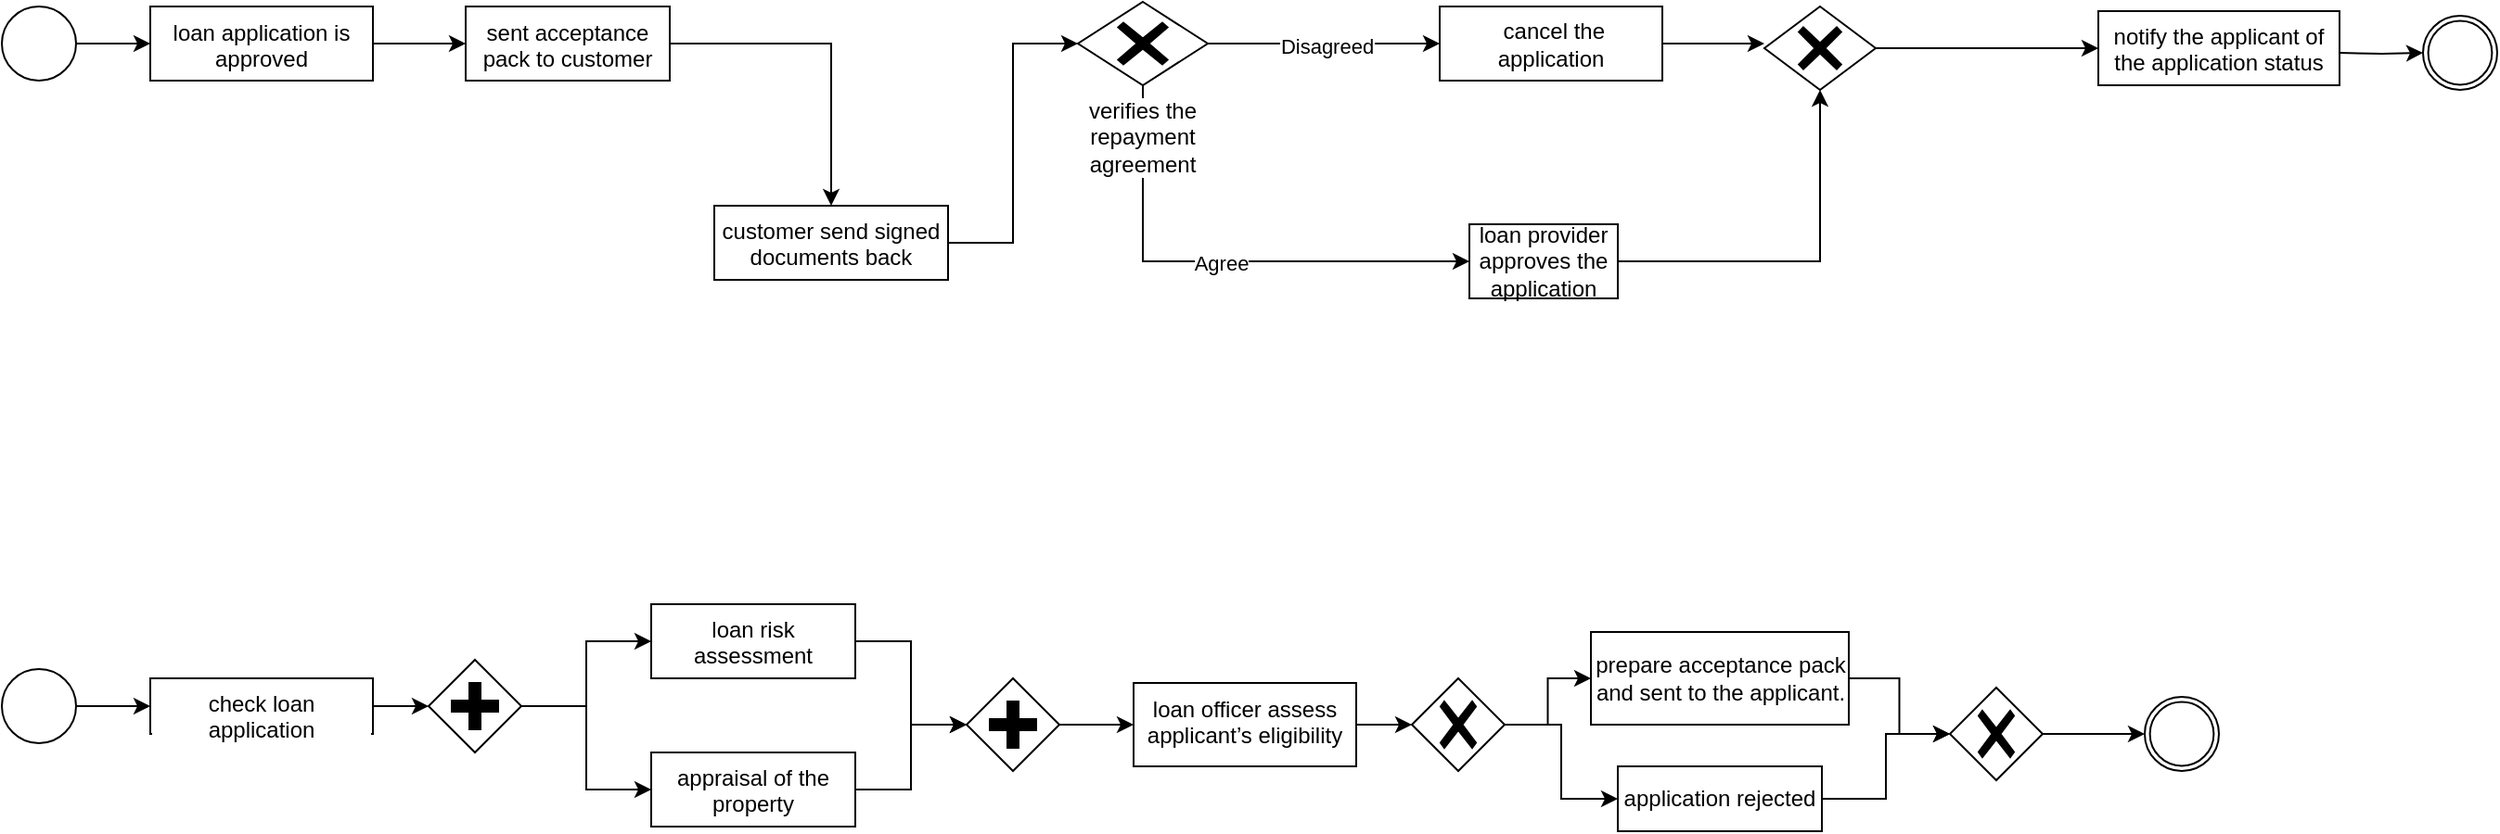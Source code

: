 <mxfile version="22.0.4" type="github">
  <diagram name="第 1 页" id="230re3bSeqJNsvz120OU">
    <mxGraphModel dx="460" dy="315" grid="1" gridSize="10" guides="1" tooltips="1" connect="1" arrows="1" fold="1" page="1" pageScale="1" pageWidth="827" pageHeight="1169" math="0" shadow="0">
      <root>
        <mxCell id="0" />
        <mxCell id="1" parent="0" />
        <mxCell id="_MToJE-PiGv9jwknqY7h-1" value="" style="edgeStyle=orthogonalEdgeStyle;rounded=0;orthogonalLoop=1;jettySize=auto;html=1;" edge="1" parent="1" source="_MToJE-PiGv9jwknqY7h-2" target="_MToJE-PiGv9jwknqY7h-4">
          <mxGeometry relative="1" as="geometry" />
        </mxCell>
        <mxCell id="_MToJE-PiGv9jwknqY7h-2" value="" style="points=[[0.145,0.145,0],[0.5,0,0],[0.855,0.145,0],[1,0.5,0],[0.855,0.855,0],[0.5,1,0],[0.145,0.855,0],[0,0.5,0]];shape=mxgraph.bpmn.event;html=1;verticalLabelPosition=bottom;labelBackgroundColor=#ffffff;verticalAlign=top;align=center;perimeter=ellipsePerimeter;outlineConnect=0;aspect=fixed;outline=standard;symbol=general;" vertex="1" parent="1">
          <mxGeometry x="30" y="302.5" width="40" height="40" as="geometry" />
        </mxCell>
        <mxCell id="_MToJE-PiGv9jwknqY7h-3" value="" style="edgeStyle=orthogonalEdgeStyle;rounded=0;orthogonalLoop=1;jettySize=auto;html=1;" edge="1" parent="1" source="_MToJE-PiGv9jwknqY7h-4" target="_MToJE-PiGv9jwknqY7h-6">
          <mxGeometry relative="1" as="geometry" />
        </mxCell>
        <mxCell id="_MToJE-PiGv9jwknqY7h-4" value="loan application is approved" style="whiteSpace=wrap;html=1;verticalAlign=top;labelBackgroundColor=#ffffff;" vertex="1" parent="1">
          <mxGeometry x="110" y="302.5" width="120" height="40" as="geometry" />
        </mxCell>
        <mxCell id="_MToJE-PiGv9jwknqY7h-5" value="" style="edgeStyle=orthogonalEdgeStyle;rounded=0;orthogonalLoop=1;jettySize=auto;html=1;" edge="1" parent="1" source="_MToJE-PiGv9jwknqY7h-6" target="_MToJE-PiGv9jwknqY7h-8">
          <mxGeometry relative="1" as="geometry" />
        </mxCell>
        <mxCell id="_MToJE-PiGv9jwknqY7h-6" value="sent acceptance pack to customer" style="whiteSpace=wrap;html=1;verticalAlign=top;labelBackgroundColor=#ffffff;" vertex="1" parent="1">
          <mxGeometry x="280" y="302.5" width="110" height="40" as="geometry" />
        </mxCell>
        <mxCell id="_MToJE-PiGv9jwknqY7h-7" value="" style="edgeStyle=orthogonalEdgeStyle;rounded=0;orthogonalLoop=1;jettySize=auto;html=1;entryX=0;entryY=0.5;entryDx=0;entryDy=0;entryPerimeter=0;" edge="1" parent="1" source="_MToJE-PiGv9jwknqY7h-8" target="_MToJE-PiGv9jwknqY7h-17">
          <mxGeometry relative="1" as="geometry">
            <mxPoint x="587.5" y="322.5" as="targetPoint" />
          </mxGeometry>
        </mxCell>
        <mxCell id="_MToJE-PiGv9jwknqY7h-8" value="customer send signed documents back " style="whiteSpace=wrap;html=1;verticalAlign=top;labelBackgroundColor=#ffffff;" vertex="1" parent="1">
          <mxGeometry x="414" y="410" width="126" height="40" as="geometry" />
        </mxCell>
        <mxCell id="_MToJE-PiGv9jwknqY7h-9" style="edgeStyle=orthogonalEdgeStyle;rounded=0;orthogonalLoop=1;jettySize=auto;html=1;entryX=0;entryY=0.5;entryDx=0;entryDy=0;" edge="1" parent="1" source="_MToJE-PiGv9jwknqY7h-10">
          <mxGeometry relative="1" as="geometry">
            <mxPoint x="980" y="322.5" as="targetPoint" />
          </mxGeometry>
        </mxCell>
        <mxCell id="_MToJE-PiGv9jwknqY7h-10" value="&amp;nbsp;cancel the application" style="rounded=0;whiteSpace=wrap;html=1;" vertex="1" parent="1">
          <mxGeometry x="805" y="302.5" width="120" height="40" as="geometry" />
        </mxCell>
        <mxCell id="_MToJE-PiGv9jwknqY7h-45" style="edgeStyle=orthogonalEdgeStyle;rounded=0;orthogonalLoop=1;jettySize=auto;html=1;entryX=0.5;entryY=1;entryDx=0;entryDy=0;" edge="1" parent="1" source="_MToJE-PiGv9jwknqY7h-12" target="_MToJE-PiGv9jwknqY7h-42">
          <mxGeometry relative="1" as="geometry" />
        </mxCell>
        <mxCell id="_MToJE-PiGv9jwknqY7h-12" value="loan provider approves the application" style="rounded=0;whiteSpace=wrap;html=1;" vertex="1" parent="1">
          <mxGeometry x="821" y="420" width="80" height="40" as="geometry" />
        </mxCell>
        <mxCell id="_MToJE-PiGv9jwknqY7h-13" style="edgeStyle=orthogonalEdgeStyle;rounded=0;orthogonalLoop=1;jettySize=auto;html=1;entryX=0;entryY=0.5;entryDx=0;entryDy=0;" edge="1" parent="1" source="_MToJE-PiGv9jwknqY7h-17" target="_MToJE-PiGv9jwknqY7h-10">
          <mxGeometry relative="1" as="geometry" />
        </mxCell>
        <mxCell id="_MToJE-PiGv9jwknqY7h-14" value="Disagreed" style="edgeLabel;html=1;align=center;verticalAlign=middle;resizable=0;points=[];" vertex="1" connectable="0" parent="_MToJE-PiGv9jwknqY7h-13">
          <mxGeometry x="0.016" y="-1" relative="1" as="geometry">
            <mxPoint as="offset" />
          </mxGeometry>
        </mxCell>
        <mxCell id="_MToJE-PiGv9jwknqY7h-15" style="edgeStyle=orthogonalEdgeStyle;rounded=0;orthogonalLoop=1;jettySize=auto;html=1;entryX=0;entryY=0.5;entryDx=0;entryDy=0;exitX=0.5;exitY=1;exitDx=0;exitDy=0;" edge="1" parent="1" source="_MToJE-PiGv9jwknqY7h-17" target="_MToJE-PiGv9jwknqY7h-12">
          <mxGeometry relative="1" as="geometry">
            <mxPoint x="600" y="210" as="targetPoint" />
          </mxGeometry>
        </mxCell>
        <mxCell id="_MToJE-PiGv9jwknqY7h-16" value="Agree" style="edgeLabel;html=1;align=center;verticalAlign=middle;resizable=0;points=[];" vertex="1" connectable="0" parent="_MToJE-PiGv9jwknqY7h-15">
          <mxGeometry x="0.005" y="-1" relative="1" as="geometry">
            <mxPoint x="1" as="offset" />
          </mxGeometry>
        </mxCell>
        <mxCell id="_MToJE-PiGv9jwknqY7h-17" value="verifies the repayment agreement" style="whiteSpace=wrap;html=1;points=[[0.25,0.25,0],[0.5,0,0],[0.75,0.25,0],[1,0.5,0],[0.75,0.75,0],[0.5,1,0],[0.25,0.75,0],[0,0.5,0]];shape=mxgraph.bpmn.gateway2;verticalLabelPosition=bottom;labelBackgroundColor=#ffffff;verticalAlign=top;perimeter=rhombusPerimeter;outlineConnect=0;outline=none;symbol=none;gwType=exclusive;" vertex="1" parent="1">
          <mxGeometry x="610" y="300" width="70" height="45" as="geometry" />
        </mxCell>
        <mxCell id="_MToJE-PiGv9jwknqY7h-18" value="" style="points=[[0.145,0.145,0],[0.5,0,0],[0.855,0.145,0],[1,0.5,0],[0.855,0.855,0],[0.5,1,0],[0.145,0.855,0],[0,0.5,0]];shape=mxgraph.bpmn.event;html=1;verticalLabelPosition=bottom;labelBackgroundColor=#ffffff;verticalAlign=top;align=center;perimeter=ellipsePerimeter;outlineConnect=0;aspect=fixed;outline=throwing;symbol=general;" vertex="1" parent="1">
          <mxGeometry x="1335" y="307.5" width="40" height="40" as="geometry" />
        </mxCell>
        <mxCell id="_MToJE-PiGv9jwknqY7h-37" value="notify the applicant of the application status" style="whiteSpace=wrap;html=1;verticalAlign=top;labelBackgroundColor=#ffffff;" vertex="1" parent="1">
          <mxGeometry x="1160" y="305" width="130" height="40" as="geometry" />
        </mxCell>
        <mxCell id="_MToJE-PiGv9jwknqY7h-41" style="edgeStyle=orthogonalEdgeStyle;rounded=0;orthogonalLoop=1;jettySize=auto;html=1;entryX=0;entryY=0.5;entryDx=0;entryDy=0;entryPerimeter=0;" edge="1" parent="1" target="_MToJE-PiGv9jwknqY7h-18">
          <mxGeometry relative="1" as="geometry">
            <mxPoint x="1290" y="327.5" as="sourcePoint" />
          </mxGeometry>
        </mxCell>
        <mxCell id="_MToJE-PiGv9jwknqY7h-44" value="" style="edgeStyle=orthogonalEdgeStyle;rounded=0;orthogonalLoop=1;jettySize=auto;html=1;" edge="1" parent="1" source="_MToJE-PiGv9jwknqY7h-42" target="_MToJE-PiGv9jwknqY7h-37">
          <mxGeometry relative="1" as="geometry" />
        </mxCell>
        <mxCell id="_MToJE-PiGv9jwknqY7h-42" value="" style="whiteSpace=wrap;html=1;points=[[0.25,0.25,0],[0.5,0,0],[0.75,0.25,0],[1,0.5,0],[0.75,0.75,0],[0.5,1,0],[0.25,0.75,0],[0,0.5,0]];shape=mxgraph.bpmn.gateway2;verticalLabelPosition=bottom;labelBackgroundColor=#ffffff;verticalAlign=top;perimeter=rhombusPerimeter;outlineConnect=0;outline=none;symbol=none;gwType=exclusive;" vertex="1" parent="1">
          <mxGeometry x="980" y="302.5" width="60" height="45" as="geometry" />
        </mxCell>
        <mxCell id="_MToJE-PiGv9jwknqY7h-46" value="" style="edgeStyle=orthogonalEdgeStyle;rounded=0;orthogonalLoop=1;jettySize=auto;html=1;" edge="1" parent="1" source="_MToJE-PiGv9jwknqY7h-47" target="_MToJE-PiGv9jwknqY7h-48">
          <mxGeometry relative="1" as="geometry" />
        </mxCell>
        <mxCell id="_MToJE-PiGv9jwknqY7h-47" value="" style="points=[[0.145,0.145,0],[0.5,0,0],[0.855,0.145,0],[1,0.5,0],[0.855,0.855,0],[0.5,1,0],[0.145,0.855,0],[0,0.5,0]];shape=mxgraph.bpmn.event;html=1;verticalLabelPosition=bottom;labelBackgroundColor=#ffffff;verticalAlign=top;align=center;perimeter=ellipsePerimeter;outlineConnect=0;aspect=fixed;outline=standard;symbol=general;" vertex="1" parent="1">
          <mxGeometry x="30" y="660" width="40" height="40" as="geometry" />
        </mxCell>
        <mxCell id="_MToJE-PiGv9jwknqY7h-48" value="check loan application " style="whiteSpace=wrap;html=1;verticalAlign=top;labelBackgroundColor=#ffffff;" vertex="1" parent="1">
          <mxGeometry x="110" y="665" width="120" height="30" as="geometry" />
        </mxCell>
        <mxCell id="_MToJE-PiGv9jwknqY7h-51" style="edgeStyle=orthogonalEdgeStyle;rounded=0;orthogonalLoop=1;jettySize=auto;html=1;entryX=0;entryY=0.5;entryDx=0;entryDy=0;" edge="1" parent="1" source="_MToJE-PiGv9jwknqY7h-49" target="_MToJE-PiGv9jwknqY7h-53">
          <mxGeometry relative="1" as="geometry">
            <mxPoint x="340.0" y="620.0" as="targetPoint" />
          </mxGeometry>
        </mxCell>
        <mxCell id="_MToJE-PiGv9jwknqY7h-52" style="edgeStyle=orthogonalEdgeStyle;rounded=0;orthogonalLoop=1;jettySize=auto;html=1;entryX=0;entryY=0.5;entryDx=0;entryDy=0;" edge="1" parent="1" source="_MToJE-PiGv9jwknqY7h-49" target="_MToJE-PiGv9jwknqY7h-54">
          <mxGeometry relative="1" as="geometry">
            <mxPoint x="310.0" y="780" as="targetPoint" />
          </mxGeometry>
        </mxCell>
        <mxCell id="_MToJE-PiGv9jwknqY7h-49" value="" style="points=[[0.25,0.25,0],[0.5,0,0],[0.75,0.25,0],[1,0.5,0],[0.75,0.75,0],[0.5,1,0],[0.25,0.75,0],[0,0.5,0]];shape=mxgraph.bpmn.gateway2;html=1;verticalLabelPosition=bottom;labelBackgroundColor=#ffffff;verticalAlign=top;align=center;perimeter=rhombusPerimeter;outlineConnect=0;outline=none;symbol=none;gwType=parallel;" vertex="1" parent="1">
          <mxGeometry x="260" y="655" width="50" height="50" as="geometry" />
        </mxCell>
        <mxCell id="_MToJE-PiGv9jwknqY7h-50" style="edgeStyle=orthogonalEdgeStyle;rounded=0;orthogonalLoop=1;jettySize=auto;html=1;entryX=0;entryY=0.5;entryDx=0;entryDy=0;entryPerimeter=0;" edge="1" parent="1" source="_MToJE-PiGv9jwknqY7h-48" target="_MToJE-PiGv9jwknqY7h-49">
          <mxGeometry relative="1" as="geometry" />
        </mxCell>
        <mxCell id="_MToJE-PiGv9jwknqY7h-53" value="loan risk assessment" style="whiteSpace=wrap;html=1;verticalAlign=top;labelBackgroundColor=#ffffff;" vertex="1" parent="1">
          <mxGeometry x="380" y="625" width="110" height="40" as="geometry" />
        </mxCell>
        <mxCell id="_MToJE-PiGv9jwknqY7h-54" value="appraisal of the property" style="whiteSpace=wrap;html=1;verticalAlign=top;labelBackgroundColor=#ffffff;" vertex="1" parent="1">
          <mxGeometry x="380" y="705" width="110" height="40" as="geometry" />
        </mxCell>
        <mxCell id="_MToJE-PiGv9jwknqY7h-59" style="edgeStyle=orthogonalEdgeStyle;rounded=0;orthogonalLoop=1;jettySize=auto;html=1;" edge="1" parent="1" source="_MToJE-PiGv9jwknqY7h-55" target="_MToJE-PiGv9jwknqY7h-58">
          <mxGeometry relative="1" as="geometry" />
        </mxCell>
        <mxCell id="_MToJE-PiGv9jwknqY7h-55" value="" style="points=[[0.25,0.25,0],[0.5,0,0],[0.75,0.25,0],[1,0.5,0],[0.75,0.75,0],[0.5,1,0],[0.25,0.75,0],[0,0.5,0]];shape=mxgraph.bpmn.gateway2;html=1;verticalLabelPosition=bottom;labelBackgroundColor=#ffffff;verticalAlign=top;align=center;perimeter=rhombusPerimeter;outlineConnect=0;outline=none;symbol=none;gwType=parallel;" vertex="1" parent="1">
          <mxGeometry x="550" y="665" width="50" height="50" as="geometry" />
        </mxCell>
        <mxCell id="_MToJE-PiGv9jwknqY7h-56" style="edgeStyle=orthogonalEdgeStyle;rounded=0;orthogonalLoop=1;jettySize=auto;html=1;entryX=0;entryY=0.5;entryDx=0;entryDy=0;entryPerimeter=0;" edge="1" parent="1" source="_MToJE-PiGv9jwknqY7h-53" target="_MToJE-PiGv9jwknqY7h-55">
          <mxGeometry relative="1" as="geometry" />
        </mxCell>
        <mxCell id="_MToJE-PiGv9jwknqY7h-57" style="edgeStyle=orthogonalEdgeStyle;rounded=0;orthogonalLoop=1;jettySize=auto;html=1;entryX=0;entryY=0.5;entryDx=0;entryDy=0;entryPerimeter=0;" edge="1" parent="1" source="_MToJE-PiGv9jwknqY7h-54" target="_MToJE-PiGv9jwknqY7h-55">
          <mxGeometry relative="1" as="geometry" />
        </mxCell>
        <mxCell id="_MToJE-PiGv9jwknqY7h-61" style="edgeStyle=orthogonalEdgeStyle;rounded=0;orthogonalLoop=1;jettySize=auto;html=1;" edge="1" parent="1" source="_MToJE-PiGv9jwknqY7h-58" target="_MToJE-PiGv9jwknqY7h-60">
          <mxGeometry relative="1" as="geometry" />
        </mxCell>
        <mxCell id="_MToJE-PiGv9jwknqY7h-58" value="loan officer assess &lt;br&gt;applicant’s eligibility" style="whiteSpace=wrap;html=1;verticalAlign=top;labelBackgroundColor=#ffffff;" vertex="1" parent="1">
          <mxGeometry x="640" y="667.5" width="120" height="45" as="geometry" />
        </mxCell>
        <mxCell id="_MToJE-PiGv9jwknqY7h-66" style="edgeStyle=orthogonalEdgeStyle;rounded=0;orthogonalLoop=1;jettySize=auto;html=1;entryX=0;entryY=0.5;entryDx=0;entryDy=0;" edge="1" parent="1" source="_MToJE-PiGv9jwknqY7h-60" target="_MToJE-PiGv9jwknqY7h-62">
          <mxGeometry relative="1" as="geometry" />
        </mxCell>
        <mxCell id="_MToJE-PiGv9jwknqY7h-67" style="edgeStyle=orthogonalEdgeStyle;rounded=0;orthogonalLoop=1;jettySize=auto;html=1;entryX=0;entryY=0.5;entryDx=0;entryDy=0;" edge="1" parent="1" source="_MToJE-PiGv9jwknqY7h-60" target="_MToJE-PiGv9jwknqY7h-63">
          <mxGeometry relative="1" as="geometry" />
        </mxCell>
        <mxCell id="_MToJE-PiGv9jwknqY7h-60" value="" style="points=[[0.25,0.25,0],[0.5,0,0],[0.75,0.25,0],[1,0.5,0],[0.75,0.75,0],[0.5,1,0],[0.25,0.75,0],[0,0.5,0]];shape=mxgraph.bpmn.gateway2;html=1;verticalLabelPosition=bottom;labelBackgroundColor=#ffffff;verticalAlign=top;align=center;perimeter=rhombusPerimeter;outlineConnect=0;outline=none;symbol=none;gwType=exclusive;" vertex="1" parent="1">
          <mxGeometry x="790" y="665" width="50" height="50" as="geometry" />
        </mxCell>
        <mxCell id="_MToJE-PiGv9jwknqY7h-70" style="edgeStyle=orthogonalEdgeStyle;rounded=0;orthogonalLoop=1;jettySize=auto;html=1;" edge="1" parent="1" source="_MToJE-PiGv9jwknqY7h-62" target="_MToJE-PiGv9jwknqY7h-68">
          <mxGeometry relative="1" as="geometry" />
        </mxCell>
        <mxCell id="_MToJE-PiGv9jwknqY7h-62" value="prepare acceptance pack and sent to the applicant." style="rounded=0;whiteSpace=wrap;html=1;" vertex="1" parent="1">
          <mxGeometry x="886.5" y="640" width="139" height="50" as="geometry" />
        </mxCell>
        <mxCell id="_MToJE-PiGv9jwknqY7h-63" value="application rejected" style="rounded=0;whiteSpace=wrap;html=1;" vertex="1" parent="1">
          <mxGeometry x="901" y="712.5" width="110" height="35" as="geometry" />
        </mxCell>
        <mxCell id="_MToJE-PiGv9jwknqY7h-64" value="" style="points=[[0.145,0.145,0],[0.5,0,0],[0.855,0.145,0],[1,0.5,0],[0.855,0.855,0],[0.5,1,0],[0.145,0.855,0],[0,0.5,0]];shape=mxgraph.bpmn.event;html=1;verticalLabelPosition=bottom;labelBackgroundColor=#ffffff;verticalAlign=top;align=center;perimeter=ellipsePerimeter;outlineConnect=0;aspect=fixed;outline=throwing;symbol=general;" vertex="1" parent="1">
          <mxGeometry x="1185" y="675" width="40" height="40" as="geometry" />
        </mxCell>
        <mxCell id="_MToJE-PiGv9jwknqY7h-72" style="edgeStyle=orthogonalEdgeStyle;rounded=0;orthogonalLoop=1;jettySize=auto;html=1;" edge="1" parent="1" source="_MToJE-PiGv9jwknqY7h-68" target="_MToJE-PiGv9jwknqY7h-64">
          <mxGeometry relative="1" as="geometry" />
        </mxCell>
        <mxCell id="_MToJE-PiGv9jwknqY7h-68" value="" style="points=[[0.25,0.25,0],[0.5,0,0],[0.75,0.25,0],[1,0.5,0],[0.75,0.75,0],[0.5,1,0],[0.25,0.75,0],[0,0.5,0]];shape=mxgraph.bpmn.gateway2;html=1;verticalLabelPosition=bottom;labelBackgroundColor=#ffffff;verticalAlign=top;align=center;perimeter=rhombusPerimeter;outlineConnect=0;outline=none;symbol=none;gwType=exclusive;" vertex="1" parent="1">
          <mxGeometry x="1080" y="670" width="50" height="50" as="geometry" />
        </mxCell>
        <mxCell id="_MToJE-PiGv9jwknqY7h-71" style="edgeStyle=orthogonalEdgeStyle;rounded=0;orthogonalLoop=1;jettySize=auto;html=1;entryX=0;entryY=0.5;entryDx=0;entryDy=0;entryPerimeter=0;" edge="1" parent="1" source="_MToJE-PiGv9jwknqY7h-63" target="_MToJE-PiGv9jwknqY7h-68">
          <mxGeometry relative="1" as="geometry" />
        </mxCell>
      </root>
    </mxGraphModel>
  </diagram>
</mxfile>
